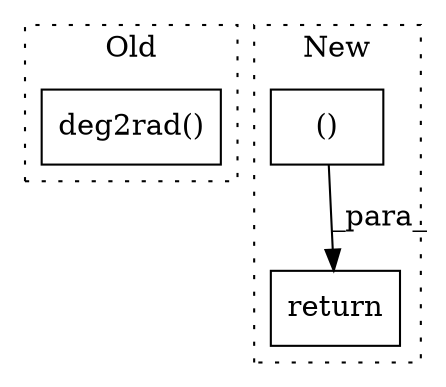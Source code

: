 digraph G {
subgraph cluster0 {
1 [label="deg2rad()" a="75" s="3022,3044" l="11,1" shape="box"];
label = "Old";
style="dotted";
}
subgraph cluster1 {
2 [label="return" a="93" s="5210" l="7" shape="box"];
3 [label="()" a="54" s="5222" l="28" shape="box"];
label = "New";
style="dotted";
}
3 -> 2 [label="_para_"];
}